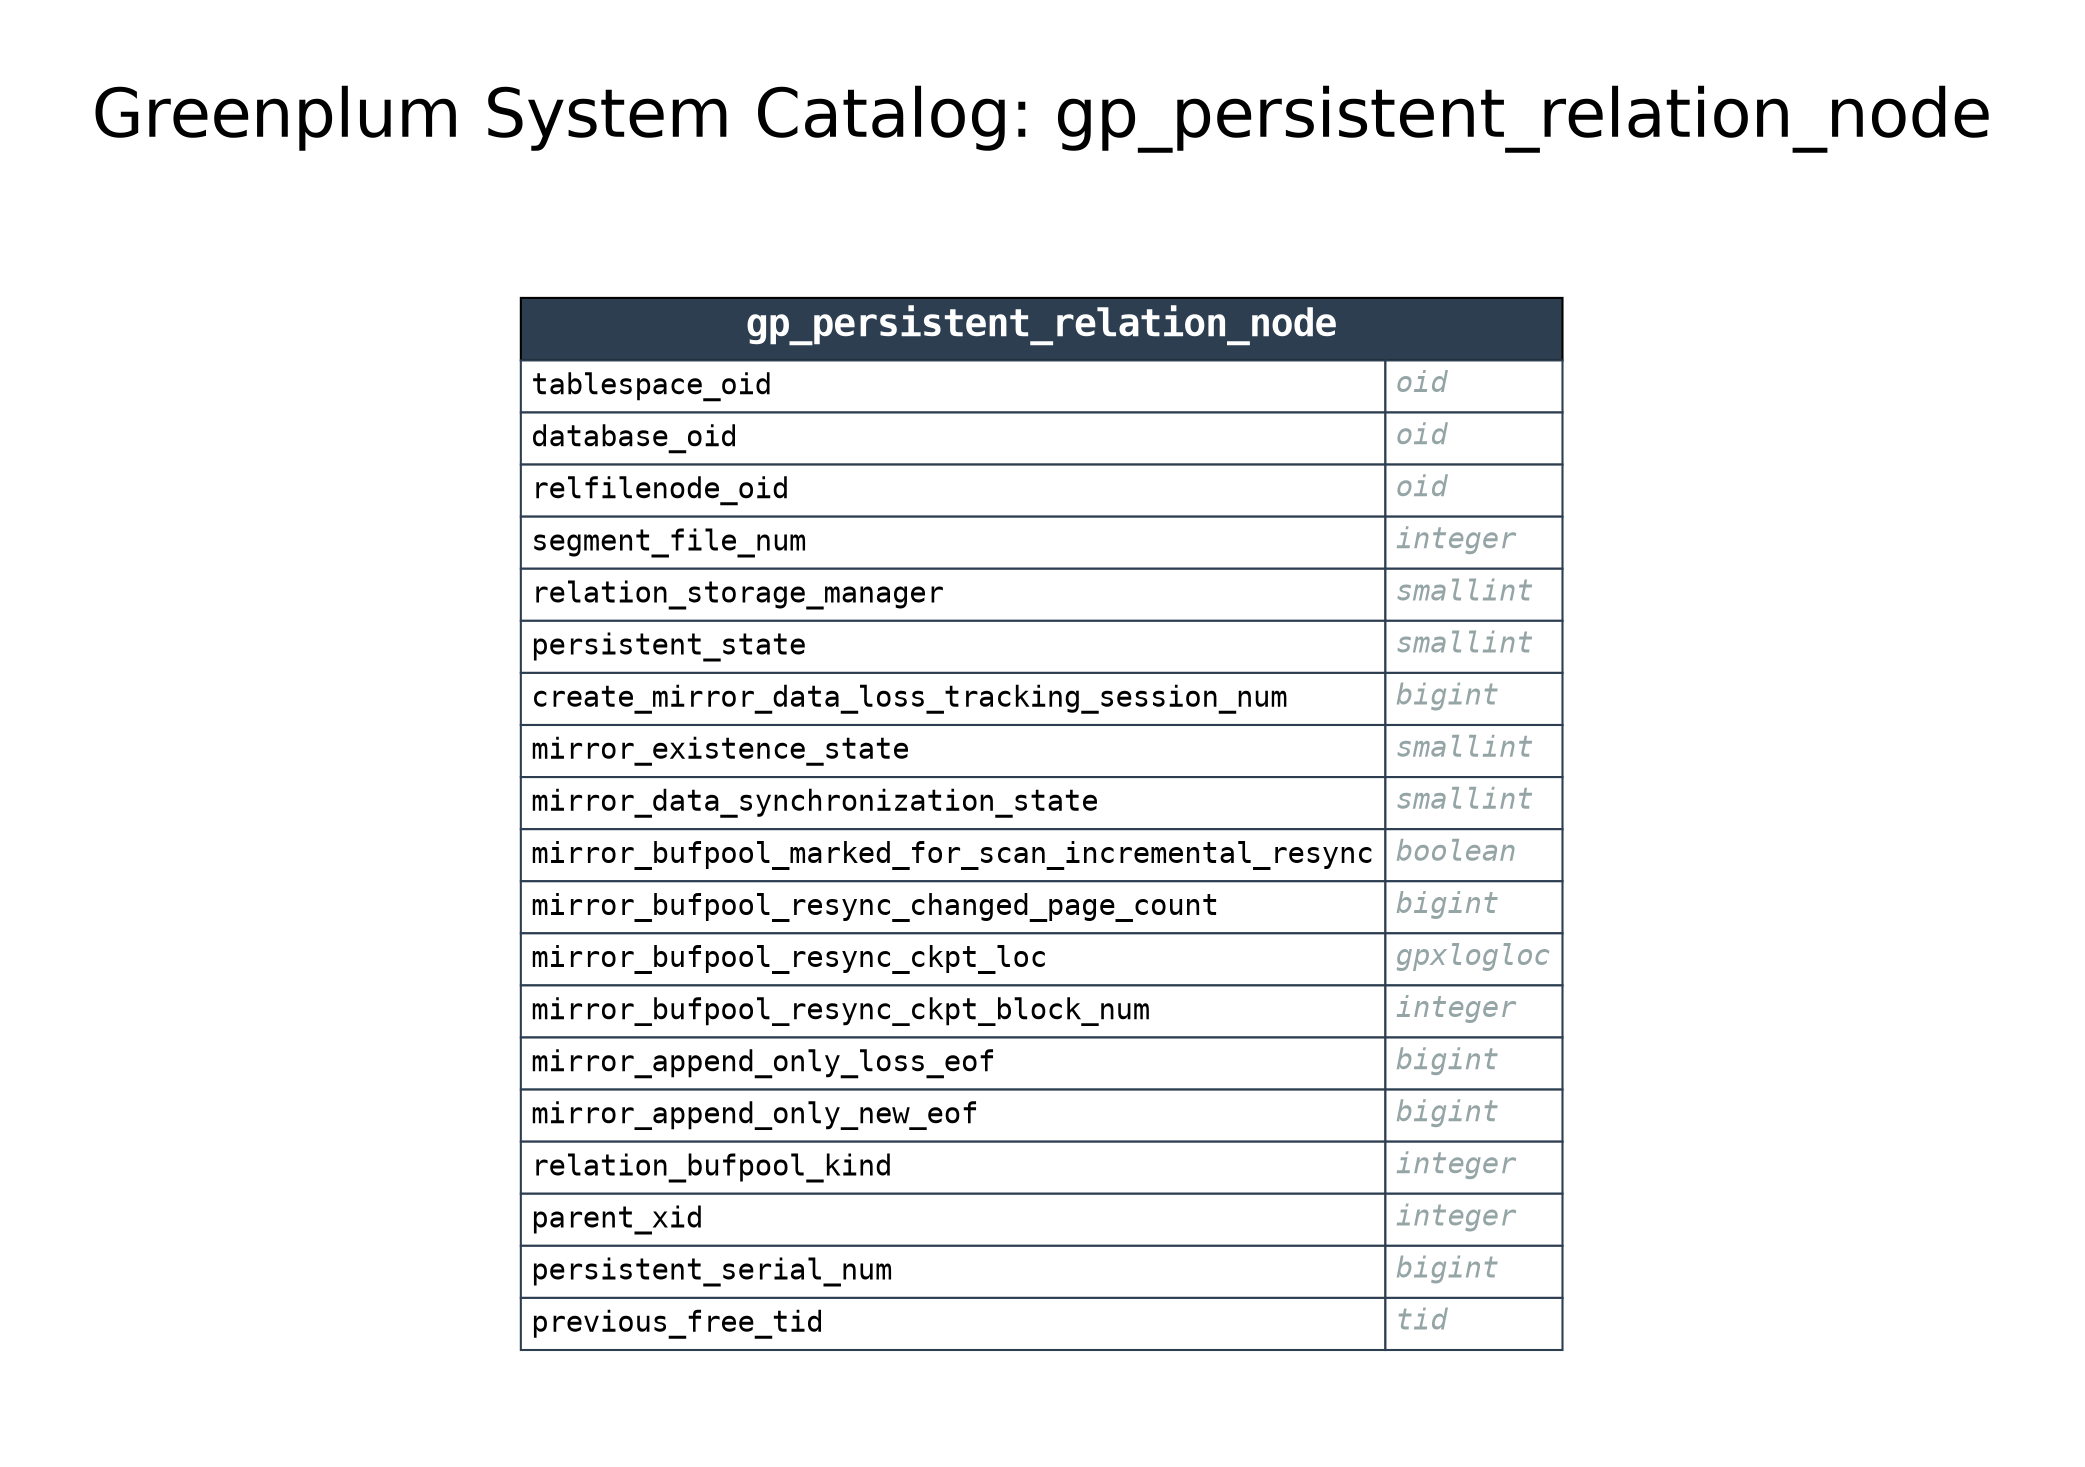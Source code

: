 digraph GPDB {

    label="Greenplum System Catalog: gp_persistent_relation_node";
    labelloc="t";
    fontname="Helvetica"
    fontsize=32
    

    pad=0.5;
    nodesep=0.5;
    ranksep=0.5;
    rankdir=LR;
    node [shape = "plaintext"];

    
    subgraph cluster_from {
        rankdir=TB
        style=invis;

        
    }
    
    subgraph cluster_selected {
        rankdir=TB
        style=invis;

        
            gp_persistent_relation_node [label = <<FONT FACE="monospace"><TABLE BORDER="0" CELLBORDER="1" CELLSPACING="0" CELLPADDING="4">
<TR><TD BGCOLOR="#2c3e50" ALIGN="CENTER" COLSPAN="2"><FONT COLOR="#FFFFFF" POINT-SIZE="18"><B>gp_persistent_relation_node</B></FONT></TD></TR>

<TR>
<TD COLOR="#2c3e50" BGCOLOR="#FFFFFF" ALIGN="LEFT" PORT="tablespace_oid_in"><FONT COLOR="#000000">tablespace_oid</FONT></TD>
<TD COLOR="#2c3e50" BGCOLOR="#FFFFFF" ALIGN="LEFT" PORT="tablespace_oid_out"><FONT COLOR="#95a5a6"><I>oid</I></FONT></TD>
</TR>

<TR>
<TD COLOR="#2c3e50" BGCOLOR="#FFFFFF" ALIGN="LEFT" PORT="database_oid_in"><FONT COLOR="#000000">database_oid</FONT></TD>
<TD COLOR="#2c3e50" BGCOLOR="#FFFFFF" ALIGN="LEFT" PORT="database_oid_out"><FONT COLOR="#95a5a6"><I>oid</I></FONT></TD>
</TR>

<TR>
<TD COLOR="#2c3e50" BGCOLOR="#FFFFFF" ALIGN="LEFT" PORT="relfilenode_oid_in"><FONT COLOR="#000000">relfilenode_oid</FONT></TD>
<TD COLOR="#2c3e50" BGCOLOR="#FFFFFF" ALIGN="LEFT" PORT="relfilenode_oid_out"><FONT COLOR="#95a5a6"><I>oid</I></FONT></TD>
</TR>

<TR>
<TD COLOR="#2c3e50" BGCOLOR="#FFFFFF" ALIGN="LEFT" PORT="segment_file_num_in"><FONT COLOR="#000000">segment_file_num</FONT></TD>
<TD COLOR="#2c3e50" BGCOLOR="#FFFFFF" ALIGN="LEFT" PORT="segment_file_num_out"><FONT COLOR="#95a5a6"><I>integer</I></FONT></TD>
</TR>

<TR>
<TD COLOR="#2c3e50" BGCOLOR="#FFFFFF" ALIGN="LEFT" PORT="relation_storage_manager_in"><FONT COLOR="#000000">relation_storage_manager</FONT></TD>
<TD COLOR="#2c3e50" BGCOLOR="#FFFFFF" ALIGN="LEFT" PORT="relation_storage_manager_out"><FONT COLOR="#95a5a6"><I>smallint</I></FONT></TD>
</TR>

<TR>
<TD COLOR="#2c3e50" BGCOLOR="#FFFFFF" ALIGN="LEFT" PORT="persistent_state_in"><FONT COLOR="#000000">persistent_state</FONT></TD>
<TD COLOR="#2c3e50" BGCOLOR="#FFFFFF" ALIGN="LEFT" PORT="persistent_state_out"><FONT COLOR="#95a5a6"><I>smallint</I></FONT></TD>
</TR>

<TR>
<TD COLOR="#2c3e50" BGCOLOR="#FFFFFF" ALIGN="LEFT" PORT="create_mirror_data_loss_tracking_session_num_in"><FONT COLOR="#000000">create_mirror_data_loss_tracking_session_num</FONT></TD>
<TD COLOR="#2c3e50" BGCOLOR="#FFFFFF" ALIGN="LEFT" PORT="create_mirror_data_loss_tracking_session_num_out"><FONT COLOR="#95a5a6"><I>bigint</I></FONT></TD>
</TR>

<TR>
<TD COLOR="#2c3e50" BGCOLOR="#FFFFFF" ALIGN="LEFT" PORT="mirror_existence_state_in"><FONT COLOR="#000000">mirror_existence_state</FONT></TD>
<TD COLOR="#2c3e50" BGCOLOR="#FFFFFF" ALIGN="LEFT" PORT="mirror_existence_state_out"><FONT COLOR="#95a5a6"><I>smallint</I></FONT></TD>
</TR>

<TR>
<TD COLOR="#2c3e50" BGCOLOR="#FFFFFF" ALIGN="LEFT" PORT="mirror_data_synchronization_state_in"><FONT COLOR="#000000">mirror_data_synchronization_state</FONT></TD>
<TD COLOR="#2c3e50" BGCOLOR="#FFFFFF" ALIGN="LEFT" PORT="mirror_data_synchronization_state_out"><FONT COLOR="#95a5a6"><I>smallint</I></FONT></TD>
</TR>

<TR>
<TD COLOR="#2c3e50" BGCOLOR="#FFFFFF" ALIGN="LEFT" PORT="mirror_bufpool_marked_for_scan_incremental_resync_in"><FONT COLOR="#000000">mirror_bufpool_marked_for_scan_incremental_resync</FONT></TD>
<TD COLOR="#2c3e50" BGCOLOR="#FFFFFF" ALIGN="LEFT" PORT="mirror_bufpool_marked_for_scan_incremental_resync_out"><FONT COLOR="#95a5a6"><I>boolean</I></FONT></TD>
</TR>

<TR>
<TD COLOR="#2c3e50" BGCOLOR="#FFFFFF" ALIGN="LEFT" PORT="mirror_bufpool_resync_changed_page_count_in"><FONT COLOR="#000000">mirror_bufpool_resync_changed_page_count</FONT></TD>
<TD COLOR="#2c3e50" BGCOLOR="#FFFFFF" ALIGN="LEFT" PORT="mirror_bufpool_resync_changed_page_count_out"><FONT COLOR="#95a5a6"><I>bigint</I></FONT></TD>
</TR>

<TR>
<TD COLOR="#2c3e50" BGCOLOR="#FFFFFF" ALIGN="LEFT" PORT="mirror_bufpool_resync_ckpt_loc_in"><FONT COLOR="#000000">mirror_bufpool_resync_ckpt_loc</FONT></TD>
<TD COLOR="#2c3e50" BGCOLOR="#FFFFFF" ALIGN="LEFT" PORT="mirror_bufpool_resync_ckpt_loc_out"><FONT COLOR="#95a5a6"><I>gpxlogloc</I></FONT></TD>
</TR>

<TR>
<TD COLOR="#2c3e50" BGCOLOR="#FFFFFF" ALIGN="LEFT" PORT="mirror_bufpool_resync_ckpt_block_num_in"><FONT COLOR="#000000">mirror_bufpool_resync_ckpt_block_num</FONT></TD>
<TD COLOR="#2c3e50" BGCOLOR="#FFFFFF" ALIGN="LEFT" PORT="mirror_bufpool_resync_ckpt_block_num_out"><FONT COLOR="#95a5a6"><I>integer</I></FONT></TD>
</TR>

<TR>
<TD COLOR="#2c3e50" BGCOLOR="#FFFFFF" ALIGN="LEFT" PORT="mirror_append_only_loss_eof_in"><FONT COLOR="#000000">mirror_append_only_loss_eof</FONT></TD>
<TD COLOR="#2c3e50" BGCOLOR="#FFFFFF" ALIGN="LEFT" PORT="mirror_append_only_loss_eof_out"><FONT COLOR="#95a5a6"><I>bigint</I></FONT></TD>
</TR>

<TR>
<TD COLOR="#2c3e50" BGCOLOR="#FFFFFF" ALIGN="LEFT" PORT="mirror_append_only_new_eof_in"><FONT COLOR="#000000">mirror_append_only_new_eof</FONT></TD>
<TD COLOR="#2c3e50" BGCOLOR="#FFFFFF" ALIGN="LEFT" PORT="mirror_append_only_new_eof_out"><FONT COLOR="#95a5a6"><I>bigint</I></FONT></TD>
</TR>

<TR>
<TD COLOR="#2c3e50" BGCOLOR="#FFFFFF" ALIGN="LEFT" PORT="relation_bufpool_kind_in"><FONT COLOR="#000000">relation_bufpool_kind</FONT></TD>
<TD COLOR="#2c3e50" BGCOLOR="#FFFFFF" ALIGN="LEFT" PORT="relation_bufpool_kind_out"><FONT COLOR="#95a5a6"><I>integer</I></FONT></TD>
</TR>

<TR>
<TD COLOR="#2c3e50" BGCOLOR="#FFFFFF" ALIGN="LEFT" PORT="parent_xid_in"><FONT COLOR="#000000">parent_xid</FONT></TD>
<TD COLOR="#2c3e50" BGCOLOR="#FFFFFF" ALIGN="LEFT" PORT="parent_xid_out"><FONT COLOR="#95a5a6"><I>integer</I></FONT></TD>
</TR>

<TR>
<TD COLOR="#2c3e50" BGCOLOR="#FFFFFF" ALIGN="LEFT" PORT="persistent_serial_num_in"><FONT COLOR="#000000">persistent_serial_num</FONT></TD>
<TD COLOR="#2c3e50" BGCOLOR="#FFFFFF" ALIGN="LEFT" PORT="persistent_serial_num_out"><FONT COLOR="#95a5a6"><I>bigint</I></FONT></TD>
</TR>

<TR>
<TD COLOR="#2c3e50" BGCOLOR="#FFFFFF" ALIGN="LEFT" PORT="previous_free_tid_in"><FONT COLOR="#000000">previous_free_tid</FONT></TD>
<TD COLOR="#2c3e50" BGCOLOR="#FFFFFF" ALIGN="LEFT" PORT="previous_free_tid_out"><FONT COLOR="#95a5a6"><I>tid</I></FONT></TD>
</TR>

</TABLE></FONT>> name = "gp_persistent_relation_node" URL = "gp_persistent_relation_node.svg"];
        
    }
    
    subgraph cluster_to {
        rankdir=TB
        style=invis;

        
    }
    

    

}